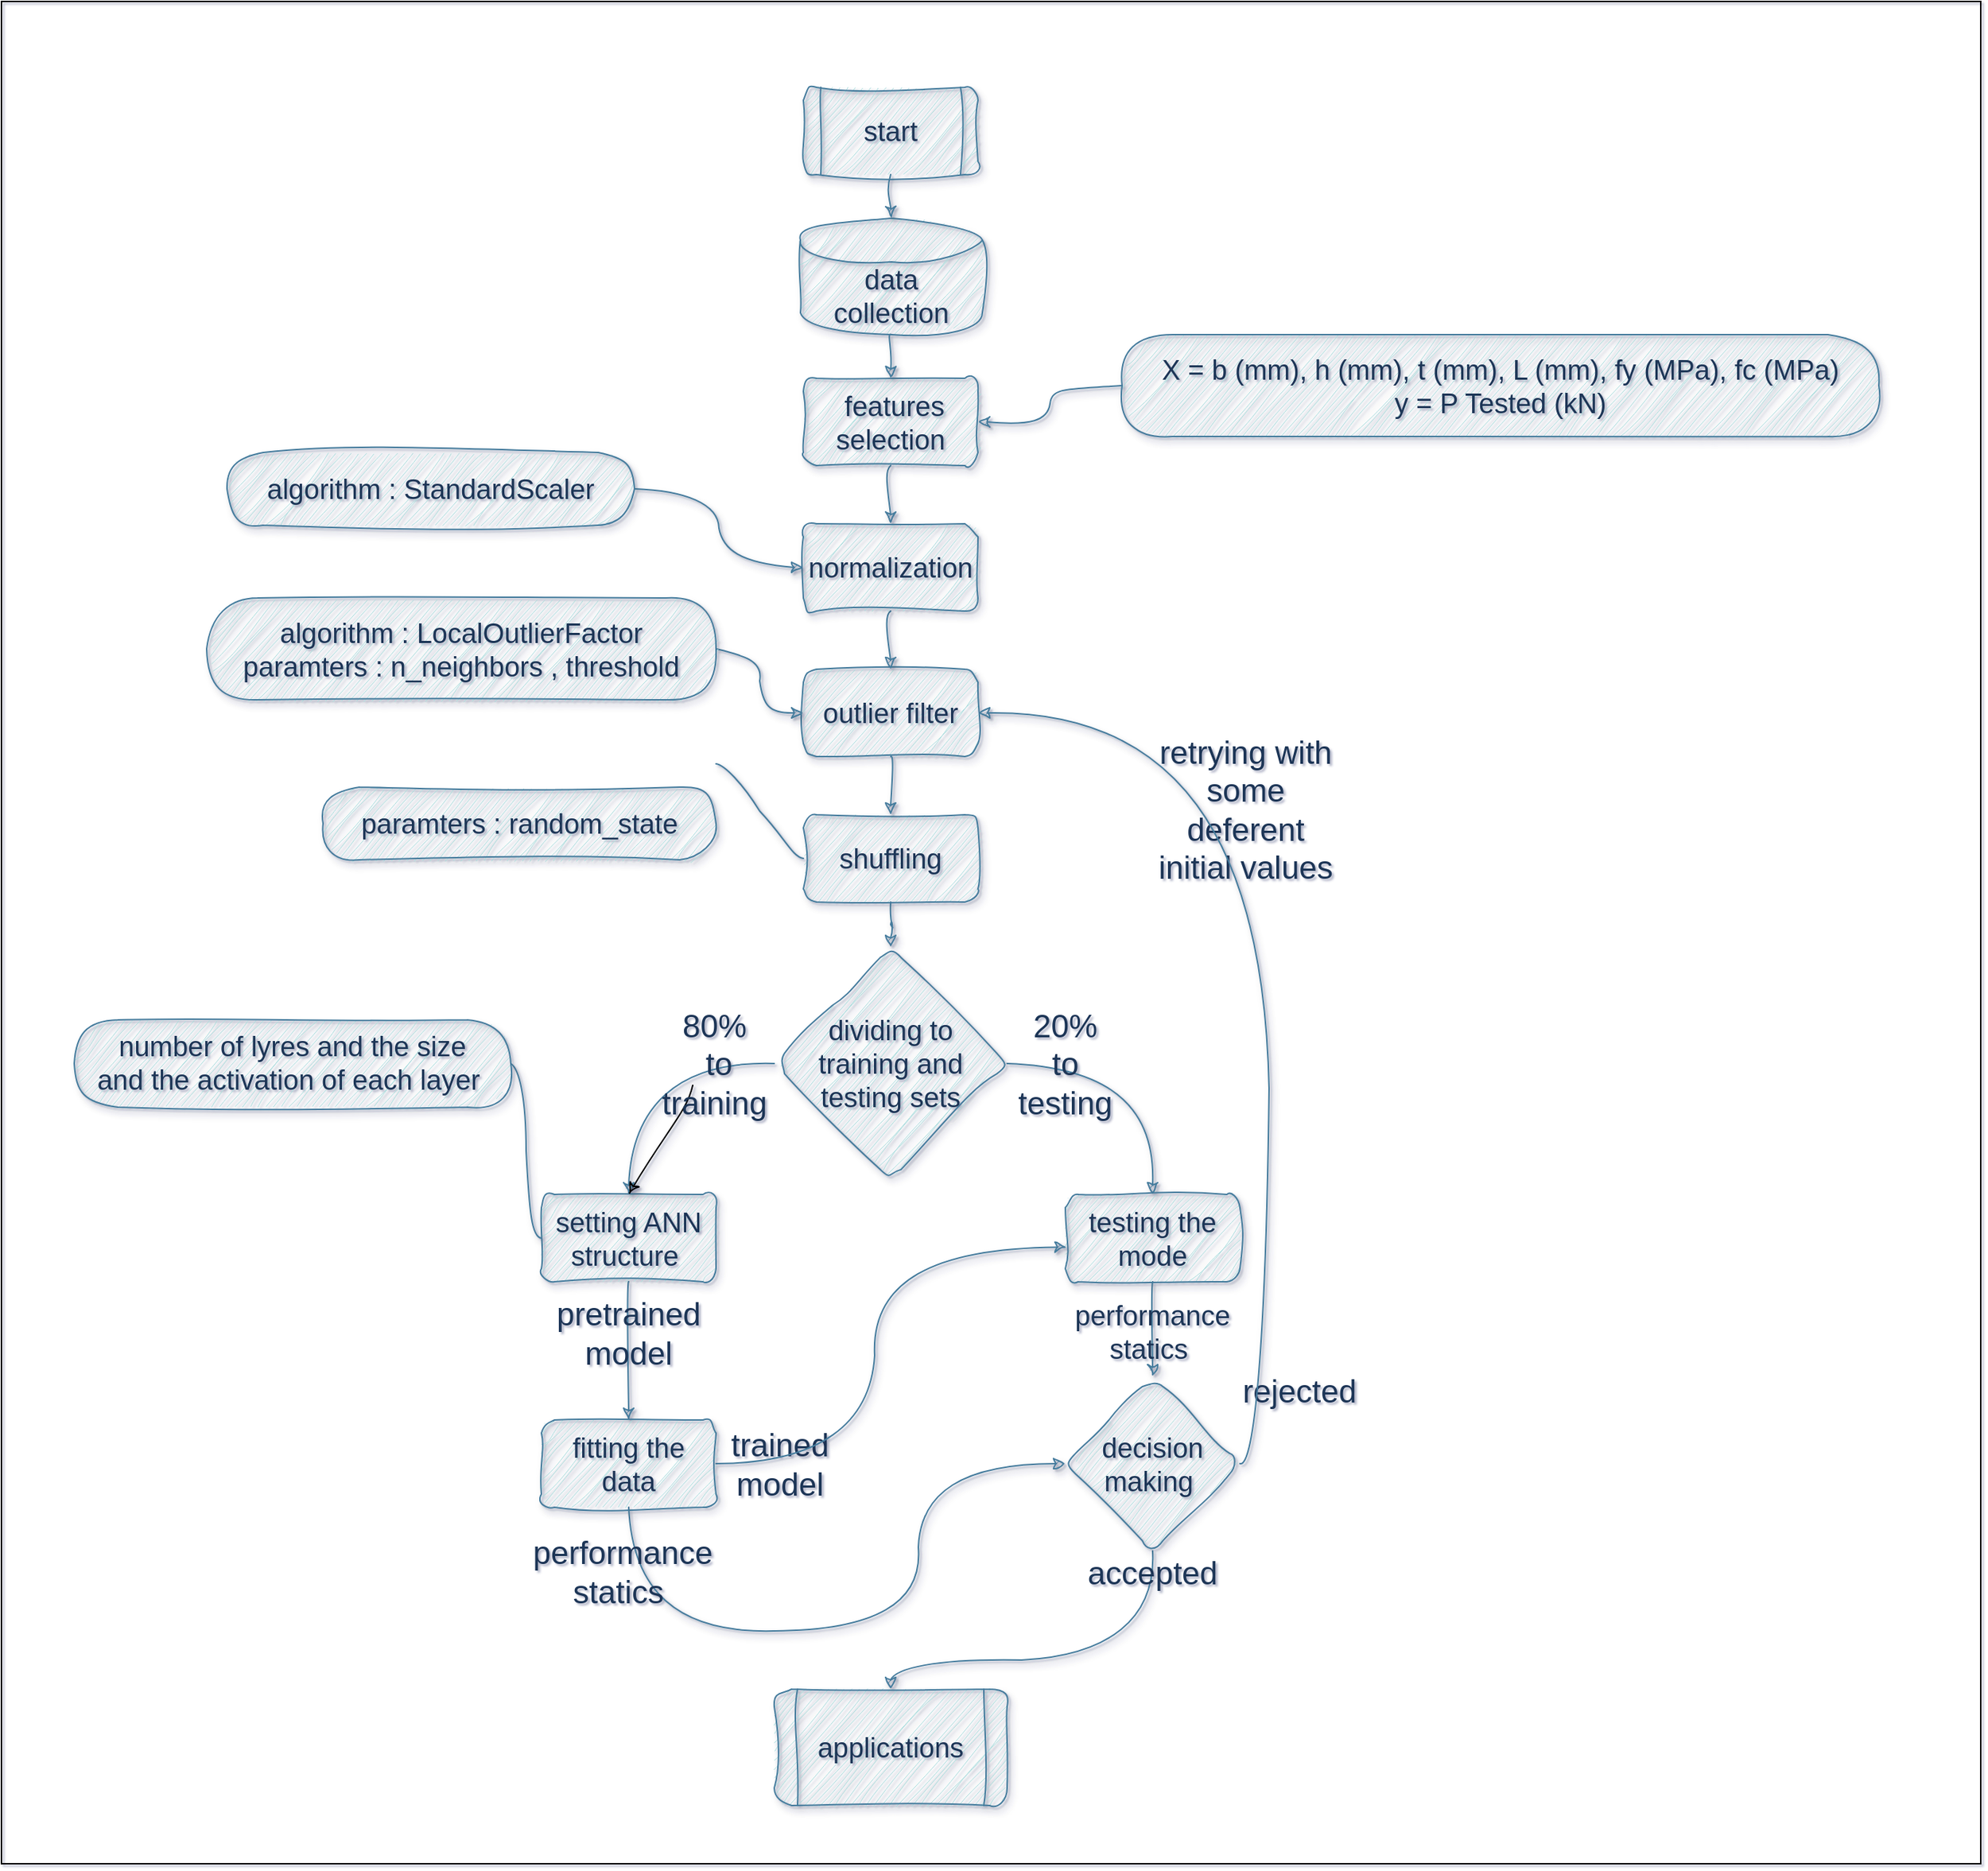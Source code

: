 <mxfile>
    <diagram id="C5RBs43oDa-KdzZeNtuy" name="Page-1">
        <mxGraphModel dx="2254" dy="1610" grid="1" gridSize="10" guides="1" tooltips="1" connect="1" arrows="1" fold="1" page="1" pageScale="1" pageWidth="827" pageHeight="1169" background="#FFFFFF" math="0" shadow="1">
            <root>
                <object label="" id="WIyWlLk6GJQsqaUBKTNV-0">
                    <mxCell/>
                </object>
                <mxCell id="WIyWlLk6GJQsqaUBKTNV-1" parent="WIyWlLk6GJQsqaUBKTNV-0"/>
                <mxCell id="43" value="" style="rounded=0;whiteSpace=wrap;html=1;fillColor=none;" vertex="1" parent="WIyWlLk6GJQsqaUBKTNV-1">
                    <mxGeometry y="40" width="1360" height="1280" as="geometry"/>
                </mxCell>
                <mxCell id="g3-n2oAxiO13UJBlfTeH-4" value="outlier filter" style="rounded=1;strokeWidth=1;fontFamily=Helvetica;spacing=8;spacingTop=2;snapToPoint=1;fixDash=0;editable=1;movable=1;resizable=1;rotatable=1;deletable=1;locked=0;connectable=1;backgroundOutline=0;comic=0;shadow=1;fontSize=19;fontColor=#1D3557;labelBackgroundColor=none;labelBorderColor=none;fillColor=#A8DADC;strokeColor=#457B9D;metaEdit=0;align=center;sketch=1;curveFitting=1;jiggle=2;disableMultiStroke=1;disableMultiStrokeFill=1;whiteSpace=wrap;html=1;sketchStyle=rough;enumerate=0;" parent="WIyWlLk6GJQsqaUBKTNV-1" vertex="1">
                    <mxGeometry x="551" y="499" width="120" height="60" as="geometry"/>
                </mxCell>
                <mxCell id="g3-n2oAxiO13UJBlfTeH-14" value="" style="edgeStyle=orthogonalEdgeStyle;rounded=1;orthogonalLoop=1;jettySize=auto;strokeWidth=1;fontFamily=Helvetica;spacing=8;spacingTop=2;snapToPoint=1;fixDash=0;editable=1;movable=1;resizable=1;rotatable=1;deletable=1;locked=0;connectable=1;backgroundOutline=0;comic=0;shadow=1;fontSize=19;fontColor=#1D3557;labelBackgroundColor=none;labelBorderColor=none;strokeColor=#457B9D;curved=1;metaEdit=0;align=center;sketch=1;curveFitting=1;jiggle=2;disableMultiStroke=1;disableMultiStrokeFill=1;html=1;sketchStyle=rough;enumerate=0;" parent="WIyWlLk6GJQsqaUBKTNV-1" source="g3-n2oAxiO13UJBlfTeH-5" target="g3-n2oAxiO13UJBlfTeH-10" edge="1">
                    <mxGeometry relative="1" as="geometry"/>
                </mxCell>
                <mxCell id="g3-n2oAxiO13UJBlfTeH-5" value="shuffling" style="rounded=1;strokeWidth=1;fontFamily=Helvetica;spacing=8;spacingTop=2;snapToPoint=1;fixDash=0;editable=1;movable=1;resizable=1;rotatable=1;deletable=1;locked=0;connectable=1;backgroundOutline=0;comic=0;shadow=1;fontSize=19;fontColor=#1D3557;labelBackgroundColor=none;labelBorderColor=none;fillColor=#A8DADC;strokeColor=#457B9D;metaEdit=0;align=center;sketch=1;curveFitting=1;jiggle=2;disableMultiStroke=1;disableMultiStrokeFill=1;whiteSpace=wrap;html=1;sketchStyle=rough;enumerate=0;" parent="WIyWlLk6GJQsqaUBKTNV-1" vertex="1">
                    <mxGeometry x="551" y="599" width="120" height="60" as="geometry"/>
                </mxCell>
                <mxCell id="g3-n2oAxiO13UJBlfTeH-8" value="" style="endArrow=classic;rounded=1;entryX=0.5;entryY=0;entryDx=0;entryDy=0;exitX=0.5;exitY=1;exitDx=0;exitDy=0;strokeWidth=1;fontFamily=Helvetica;spacing=8;spacingTop=2;snapToPoint=1;fixDash=0;editable=1;movable=1;resizable=1;rotatable=1;deletable=1;locked=0;connectable=1;backgroundOutline=0;comic=0;shadow=1;fontSize=19;fontColor=#1D3557;labelBackgroundColor=none;labelBorderColor=none;strokeColor=#457B9D;curved=1;metaEdit=0;align=center;sketch=1;curveFitting=1;jiggle=2;disableMultiStroke=1;disableMultiStrokeFill=1;html=1;sketchStyle=rough;enumerate=0;" parent="WIyWlLk6GJQsqaUBKTNV-1" source="g3-n2oAxiO13UJBlfTeH-4" target="g3-n2oAxiO13UJBlfTeH-5" edge="1">
                    <mxGeometry width="50" height="50" relative="1" as="geometry">
                        <mxPoint x="620" y="531" as="sourcePoint"/>
                        <mxPoint x="620" y="571" as="targetPoint"/>
                    </mxGeometry>
                </mxCell>
                <mxCell id="g3-n2oAxiO13UJBlfTeH-21" value="" style="edgeStyle=orthogonalEdgeStyle;rounded=1;orthogonalLoop=1;jettySize=auto;entryX=0.5;entryY=0;entryDx=0;entryDy=0;strokeWidth=1;fontFamily=Helvetica;spacing=8;spacingTop=2;snapToPoint=1;fixDash=0;editable=1;movable=1;resizable=1;rotatable=1;deletable=1;locked=0;connectable=1;backgroundOutline=0;comic=0;shadow=1;fontSize=19;fontColor=#1D3557;labelBackgroundColor=none;labelBorderColor=none;strokeColor=#457B9D;curved=1;metaEdit=0;align=center;sketch=1;curveFitting=1;jiggle=2;disableMultiStroke=1;disableMultiStrokeFill=1;html=1;sketchStyle=rough;enumerate=0;" parent="WIyWlLk6GJQsqaUBKTNV-1" source="g3-n2oAxiO13UJBlfTeH-10" target="g3-n2oAxiO13UJBlfTeH-15" edge="1">
                    <mxGeometry relative="1" as="geometry"/>
                </mxCell>
                <mxCell id="g3-n2oAxiO13UJBlfTeH-30" value="" style="edgeStyle=orthogonalEdgeStyle;rounded=1;orthogonalLoop=1;jettySize=auto;entryX=0.5;entryY=0;entryDx=0;entryDy=0;strokeWidth=1;fontFamily=Helvetica;spacing=8;spacingTop=2;snapToPoint=1;fixDash=0;editable=1;movable=1;resizable=1;rotatable=1;deletable=1;locked=0;connectable=1;backgroundOutline=0;comic=0;shadow=1;fontSize=19;fontColor=#1D3557;labelBackgroundColor=none;labelBorderColor=none;strokeColor=#457B9D;curved=1;metaEdit=0;align=center;sketch=1;curveFitting=1;jiggle=2;disableMultiStroke=1;disableMultiStrokeFill=1;html=1;sketchStyle=rough;enumerate=0;" parent="WIyWlLk6GJQsqaUBKTNV-1" source="g3-n2oAxiO13UJBlfTeH-10" target="g3-n2oAxiO13UJBlfTeH-17" edge="1">
                    <mxGeometry relative="1" as="geometry"/>
                </mxCell>
                <mxCell id="g3-n2oAxiO13UJBlfTeH-10" value="dividing to &lt;br&gt;training and testing sets" style="rhombus;strokeWidth=1;fontFamily=Helvetica;spacing=8;spacingTop=2;snapToPoint=1;fixDash=0;editable=1;movable=1;resizable=1;rotatable=1;deletable=1;locked=0;connectable=1;backgroundOutline=0;comic=0;shadow=1;fontSize=19;fontColor=#1D3557;labelBackgroundColor=none;labelBorderColor=none;fillColor=#A8DADC;strokeColor=#457B9D;rounded=1;metaEdit=0;align=center;sketch=1;curveFitting=1;jiggle=2;disableMultiStroke=1;disableMultiStrokeFill=1;whiteSpace=wrap;html=1;sketchStyle=rough;enumerate=0;" parent="WIyWlLk6GJQsqaUBKTNV-1" vertex="1">
                    <mxGeometry x="531" y="690" width="160" height="160" as="geometry"/>
                </mxCell>
                <mxCell id="g3-n2oAxiO13UJBlfTeH-11" value="20% to testing" style="text;align=center;verticalAlign=middle;rounded=1;strokeWidth=1;fontFamily=Helvetica;spacing=8;spacingTop=2;snapToPoint=1;fixDash=0;editable=1;movable=1;resizable=1;rotatable=1;deletable=1;locked=0;connectable=1;backgroundOutline=0;comic=0;shadow=1;fontSize=22;fontColor=#1D3557;labelBackgroundColor=none;labelBorderColor=none;metaEdit=0;sketch=1;curveFitting=1;jiggle=2;disableMultiStroke=1;disableMultiStrokeFill=1;whiteSpace=wrap;html=1;sketchStyle=rough;enumerate=0;" parent="WIyWlLk6GJQsqaUBKTNV-1" vertex="1">
                    <mxGeometry x="701" y="755" width="60" height="30" as="geometry"/>
                </mxCell>
                <mxCell id="g3-n2oAxiO13UJBlfTeH-22" value="" style="edgeStyle=orthogonalEdgeStyle;rounded=1;orthogonalLoop=1;jettySize=auto;entryX=0.5;entryY=0;entryDx=0;entryDy=0;strokeWidth=1;fontFamily=Helvetica;spacing=8;spacingTop=2;snapToPoint=1;fixDash=0;editable=1;movable=1;resizable=1;rotatable=1;deletable=1;locked=0;connectable=1;backgroundOutline=0;comic=0;shadow=1;fontSize=19;fontColor=#1D3557;labelBackgroundColor=none;labelBorderColor=none;strokeColor=#457B9D;curved=1;metaEdit=0;align=center;sketch=1;curveFitting=1;jiggle=2;disableMultiStroke=1;disableMultiStrokeFill=1;html=1;sketchStyle=rough;enumerate=0;" parent="WIyWlLk6GJQsqaUBKTNV-1" source="g3-n2oAxiO13UJBlfTeH-15" target="g3-n2oAxiO13UJBlfTeH-16" edge="1">
                    <mxGeometry relative="1" as="geometry"/>
                </mxCell>
                <mxCell id="g3-n2oAxiO13UJBlfTeH-15" value="setting ANN structure " style="rounded=1;strokeWidth=1;fontFamily=Helvetica;spacing=8;spacingTop=2;snapToPoint=1;fixDash=0;editable=1;movable=1;resizable=1;rotatable=1;deletable=1;locked=0;connectable=1;backgroundOutline=0;comic=0;shadow=1;fontSize=19;fontColor=#1D3557;labelBackgroundColor=none;labelBorderColor=none;fillColor=#A8DADC;strokeColor=#457B9D;metaEdit=0;align=center;sketch=1;curveFitting=1;jiggle=2;disableMultiStroke=1;disableMultiStrokeFill=1;whiteSpace=wrap;html=1;sketchStyle=rough;enumerate=0;" parent="WIyWlLk6GJQsqaUBKTNV-1" vertex="1">
                    <mxGeometry x="371" y="860" width="120" height="60" as="geometry"/>
                </mxCell>
                <mxCell id="K5SKpRPEYrI_HWHOqMPw-5" value="" style="edgeStyle=orthogonalEdgeStyle;rounded=1;orthogonalLoop=1;jettySize=auto;strokeWidth=1;fontSize=19;fontColor=#1D3557;labelBackgroundColor=none;labelBorderColor=none;strokeColor=#457B9D;curved=1;snapToPoint=1;metaEdit=0;align=center;fontFamily=Helvetica;fixDash=0;sketch=1;curveFitting=1;jiggle=2;shadow=1;disableMultiStroke=1;disableMultiStrokeFill=1;html=1;sketchStyle=rough;enumerate=0;" parent="WIyWlLk6GJQsqaUBKTNV-1" source="g3-n2oAxiO13UJBlfTeH-16" target="g3-n2oAxiO13UJBlfTeH-20" edge="1">
                    <mxGeometry relative="1" as="geometry">
                        <Array as="points">
                            <mxPoint x="431" y="1160"/>
                            <mxPoint x="630" y="1160"/>
                            <mxPoint x="630" y="1045"/>
                        </Array>
                    </mxGeometry>
                </mxCell>
                <mxCell id="g3-n2oAxiO13UJBlfTeH-16" value="fitting the data" style="rounded=1;strokeWidth=1;fontFamily=Helvetica;spacing=8;spacingTop=2;snapToPoint=1;fixDash=0;editable=1;movable=1;resizable=1;rotatable=1;deletable=1;locked=0;connectable=1;backgroundOutline=0;comic=0;shadow=1;fontSize=19;fontColor=#1D3557;labelBackgroundColor=none;labelBorderColor=none;fillColor=#A8DADC;strokeColor=#457B9D;metaEdit=0;align=center;sketch=1;curveFitting=1;jiggle=2;disableMultiStroke=1;disableMultiStrokeFill=1;whiteSpace=wrap;html=1;sketchStyle=rough;enumerate=0;" parent="WIyWlLk6GJQsqaUBKTNV-1" vertex="1">
                    <mxGeometry x="371" y="1015" width="120" height="60" as="geometry"/>
                </mxCell>
                <mxCell id="g3-n2oAxiO13UJBlfTeH-31" value="" style="edgeStyle=orthogonalEdgeStyle;rounded=1;orthogonalLoop=1;jettySize=auto;strokeWidth=1;fontFamily=Helvetica;spacing=8;spacingTop=2;snapToPoint=1;fixDash=0;editable=1;movable=1;resizable=1;rotatable=1;deletable=1;locked=0;connectable=1;backgroundOutline=0;comic=0;shadow=1;fontSize=19;fontColor=#1D3557;labelBackgroundColor=none;labelBorderColor=none;strokeColor=#457B9D;curved=1;metaEdit=0;align=center;sketch=1;curveFitting=1;jiggle=2;disableMultiStroke=1;disableMultiStrokeFill=1;html=1;sketchStyle=rough;enumerate=0;" parent="WIyWlLk6GJQsqaUBKTNV-1" source="g3-n2oAxiO13UJBlfTeH-17" target="g3-n2oAxiO13UJBlfTeH-20" edge="1">
                    <mxGeometry relative="1" as="geometry"/>
                </mxCell>
                <mxCell id="g3-n2oAxiO13UJBlfTeH-17" value="testing the mode" style="rounded=1;strokeWidth=1;fontFamily=Helvetica;spacing=8;spacingTop=2;snapToPoint=1;fixDash=0;editable=1;movable=1;resizable=1;rotatable=1;deletable=1;locked=0;connectable=1;backgroundOutline=0;comic=0;shadow=1;fontSize=19;fontColor=#1D3557;labelBackgroundColor=none;labelBorderColor=none;fillColor=#A8DADC;strokeColor=#457B9D;metaEdit=0;align=center;sketch=1;curveFitting=1;jiggle=2;disableMultiStroke=1;disableMultiStrokeFill=1;whiteSpace=wrap;html=1;sketchStyle=rough;enumerate=0;" parent="WIyWlLk6GJQsqaUBKTNV-1" vertex="1">
                    <mxGeometry x="731" y="860" width="120" height="60" as="geometry"/>
                </mxCell>
                <mxCell id="K5SKpRPEYrI_HWHOqMPw-0" value="" style="edgeStyle=orthogonalEdgeStyle;rounded=1;orthogonalLoop=1;jettySize=auto;strokeWidth=1;fontSize=19;fontColor=#1D3557;labelBackgroundColor=none;labelBorderColor=none;strokeColor=#457B9D;curved=1;snapToPoint=1;metaEdit=0;align=center;fontFamily=Helvetica;fixDash=0;sketch=1;curveFitting=1;jiggle=2;shadow=1;disableMultiStroke=1;disableMultiStrokeFill=1;html=1;sketchStyle=rough;enumerate=0;" parent="WIyWlLk6GJQsqaUBKTNV-1" source="g3-n2oAxiO13UJBlfTeH-20" target="g3-n2oAxiO13UJBlfTeH-48" edge="1">
                    <mxGeometry relative="1" as="geometry">
                        <Array as="points">
                            <mxPoint x="791" y="1180"/>
                            <mxPoint x="611" y="1180"/>
                        </Array>
                    </mxGeometry>
                </mxCell>
                <mxCell id="g3-n2oAxiO13UJBlfTeH-20" value="decision making " style="rhombus;strokeWidth=1;fontFamily=Helvetica;spacing=8;spacingTop=2;snapToPoint=1;fixDash=0;editable=1;movable=1;resizable=1;rotatable=1;deletable=1;locked=0;connectable=1;backgroundOutline=0;comic=0;shadow=1;fontSize=19;fontColor=#1D3557;labelBackgroundColor=none;labelBorderColor=none;fillColor=#A8DADC;strokeColor=#457B9D;rounded=1;metaEdit=0;align=center;sketch=1;curveFitting=1;jiggle=2;disableMultiStroke=1;disableMultiStrokeFill=1;whiteSpace=wrap;html=1;sketchStyle=rough;enumerate=0;" parent="WIyWlLk6GJQsqaUBKTNV-1" vertex="1">
                    <mxGeometry x="731" y="985" width="120" height="120" as="geometry"/>
                </mxCell>
                <mxCell id="g3-n2oAxiO13UJBlfTeH-25" value="trained&lt;br&gt;model" style="text;align=center;verticalAlign=middle;rounded=1;strokeWidth=1;fontFamily=Helvetica;spacing=8;spacingTop=2;snapToPoint=1;fixDash=0;editable=1;movable=1;resizable=1;rotatable=1;deletable=1;locked=0;connectable=1;backgroundOutline=0;comic=0;shadow=1;fontSize=22;fontColor=#1D3557;labelBackgroundColor=none;labelBorderColor=none;metaEdit=0;sketch=1;curveFitting=1;jiggle=2;disableMultiStroke=1;disableMultiStrokeFill=1;whiteSpace=wrap;html=1;sketchStyle=rough;enumerate=0;" parent="WIyWlLk6GJQsqaUBKTNV-1" vertex="1">
                    <mxGeometry x="500" y="1030" width="70" height="30" as="geometry"/>
                </mxCell>
                <mxCell id="g3-n2oAxiO13UJBlfTeH-34" value="pretrained model" style="text;align=center;verticalAlign=middle;rounded=1;strokeWidth=1;fontFamily=Helvetica;spacing=8;spacingTop=2;snapToPoint=1;fixDash=0;editable=1;movable=1;resizable=1;rotatable=1;deletable=1;locked=0;connectable=1;backgroundOutline=0;comic=0;shadow=1;fontSize=22;fontColor=#1D3557;labelBackgroundColor=none;labelBorderColor=none;metaEdit=0;sketch=1;curveFitting=1;jiggle=2;disableMultiStroke=1;disableMultiStrokeFill=1;whiteSpace=wrap;html=1;sketchStyle=rough;enumerate=0;" parent="WIyWlLk6GJQsqaUBKTNV-1" vertex="1">
                    <mxGeometry x="381" y="940" width="100" height="30" as="geometry"/>
                </mxCell>
                <mxCell id="g3-n2oAxiO13UJBlfTeH-38" value="rejected" style="text;align=center;verticalAlign=middle;rounded=1;strokeWidth=1;fontFamily=Helvetica;spacing=8;spacingTop=2;snapToPoint=1;fixDash=0;editable=1;movable=1;resizable=1;rotatable=1;deletable=1;locked=0;connectable=1;backgroundOutline=0;comic=0;shadow=1;fontSize=22;fontColor=#1D3557;labelBackgroundColor=none;labelBorderColor=none;metaEdit=0;sketch=1;curveFitting=1;jiggle=2;disableMultiStroke=1;disableMultiStrokeFill=1;whiteSpace=wrap;html=1;sketchStyle=rough;enumerate=0;" parent="WIyWlLk6GJQsqaUBKTNV-1" vertex="1">
                    <mxGeometry x="862" y="980" width="60" height="30" as="geometry"/>
                </mxCell>
                <mxCell id="g3-n2oAxiO13UJBlfTeH-43" value="retrying with some deferent initial values" style="text;align=center;verticalAlign=middle;rounded=1;strokeWidth=1;fontFamily=Helvetica;spacing=8;spacingTop=2;snapToPoint=1;fixDash=0;editable=1;movable=1;resizable=1;rotatable=1;deletable=1;locked=0;connectable=1;backgroundOutline=0;comic=0;shadow=1;fontSize=22;fontColor=#1D3557;labelBackgroundColor=none;labelBorderColor=none;metaEdit=0;sketch=1;curveFitting=1;jiggle=2;disableMultiStroke=1;disableMultiStrokeFill=1;whiteSpace=wrap;html=1;sketchStyle=rough;enumerate=0;" parent="WIyWlLk6GJQsqaUBKTNV-1" vertex="1">
                    <mxGeometry x="780" y="580" width="150" height="30" as="geometry"/>
                </mxCell>
                <mxCell id="g3-n2oAxiO13UJBlfTeH-48" value="applications" style="shape=process;backgroundOutline=0;strokeWidth=1;fontFamily=Helvetica;spacing=8;spacingTop=2;snapToPoint=1;fixDash=0;editable=1;movable=1;resizable=1;rotatable=1;deletable=1;locked=0;connectable=1;comic=0;shadow=1;fontSize=19;fontColor=#1D3557;labelBackgroundColor=none;labelBorderColor=none;fillColor=#A8DADC;strokeColor=#457B9D;rounded=1;metaEdit=0;align=center;sketch=1;curveFitting=1;jiggle=2;disableMultiStroke=1;disableMultiStrokeFill=1;whiteSpace=wrap;html=1;sketchStyle=rough;enumerate=0;" parent="WIyWlLk6GJQsqaUBKTNV-1" vertex="1">
                    <mxGeometry x="531" y="1200" width="160" height="80" as="geometry"/>
                </mxCell>
                <mxCell id="g3-n2oAxiO13UJBlfTeH-50" value="accepted" style="text;align=center;verticalAlign=middle;rounded=1;strokeWidth=1;fontFamily=Helvetica;spacing=8;spacingTop=2;snapToPoint=1;fixDash=0;editable=1;movable=1;resizable=1;rotatable=1;deletable=1;locked=0;connectable=1;backgroundOutline=0;comic=0;shadow=1;fontSize=22;fontColor=#1D3557;labelBackgroundColor=none;labelBorderColor=none;metaEdit=0;sketch=1;curveFitting=1;jiggle=2;disableMultiStroke=1;disableMultiStrokeFill=1;whiteSpace=wrap;html=1;sketchStyle=rough;enumerate=0;" parent="WIyWlLk6GJQsqaUBKTNV-1" vertex="1">
                    <mxGeometry x="761" y="1105" width="60" height="30" as="geometry"/>
                </mxCell>
                <mxCell id="39" value="" style="edgeStyle=orthogonalEdgeStyle;rounded=1;orthogonalLoop=1;jettySize=auto;entryX=0;entryY=0.5;entryDx=0;entryDy=0;strokeWidth=1;fontFamily=Helvetica;spacing=8;spacingTop=2;snapToPoint=1;fixDash=0;editable=1;movable=1;resizable=1;rotatable=1;deletable=1;locked=0;connectable=1;backgroundOutline=0;comic=0;shadow=1;fontSize=19;fontColor=#1D3557;labelBackgroundColor=none;labelBorderColor=none;strokeColor=#457B9D;curved=1;metaEdit=0;align=center;sketch=1;curveFitting=1;jiggle=2;disableMultiStroke=1;disableMultiStrokeFill=1;html=1;sketchStyle=rough;enumerate=0;" edge="1" parent="WIyWlLk6GJQsqaUBKTNV-1" source="g3-n2oAxiO13UJBlfTeH-53" target="g3-n2oAxiO13UJBlfTeH-4">
                    <mxGeometry relative="1" as="geometry"/>
                </mxCell>
                <mxCell id="g3-n2oAxiO13UJBlfTeH-53" value="&#9;algorithm :&amp;nbsp;LocalOutlierFactor&lt;br&gt;&#9;paramters :&amp;nbsp;n_neighbors ,&amp;nbsp;threshold" style="whiteSpace=wrap;rounded=1;arcSize=50;align=center;verticalAlign=middle;strokeWidth=1;autosize=1;spacing=8;treeFolding=1;treeMoving=1;newEdgeStyle={&quot;edgeStyle&quot;:&quot;entityRelationEdgeStyle&quot;,&quot;startArrow&quot;:&quot;none&quot;,&quot;endArrow&quot;:&quot;none&quot;,&quot;segment&quot;:10,&quot;curved&quot;:1,&quot;sourcePerimeterSpacing&quot;:0,&quot;targetPerimeterSpacing&quot;:0};fontFamily=Helvetica;spacingTop=2;snapToPoint=1;fixDash=0;editable=1;movable=1;resizable=1;rotatable=1;deletable=1;locked=0;connectable=1;backgroundOutline=0;comic=0;shadow=1;fontSize=19;fontColor=#1D3557;labelBackgroundColor=none;labelBorderColor=none;fillColor=#A8DADC;strokeColor=#457B9D;metaEdit=0;sketch=1;curveFitting=1;jiggle=2;disableMultiStroke=1;disableMultiStrokeFill=1;html=1;sketchStyle=rough;enumerate=0;" parent="WIyWlLk6GJQsqaUBKTNV-1" vertex="1">
                    <mxGeometry x="141" y="450" width="350" height="70" as="geometry"/>
                </mxCell>
                <mxCell id="g3-n2oAxiO13UJBlfTeH-56" value="" style="edgeStyle=entityRelationEdgeStyle;rounded=1;orthogonalLoop=1;jettySize=auto;startArrow=none;endArrow=none;segment=10;curved=1;sourcePerimeterSpacing=0;targetPerimeterSpacing=0;entryX=0;entryY=0.5;entryDx=0;entryDy=0;strokeWidth=1;fontFamily=Helvetica;spacing=8;spacingTop=2;snapToPoint=1;fixDash=0;editable=1;movable=1;resizable=1;rotatable=1;deletable=1;locked=0;connectable=1;backgroundOutline=0;comic=0;shadow=1;fontSize=19;fontColor=#1D3557;labelBackgroundColor=none;labelBorderColor=none;strokeColor=#457B9D;metaEdit=0;align=center;sketch=1;curveFitting=1;jiggle=2;disableMultiStroke=1;disableMultiStrokeFill=1;html=1;sketchStyle=rough;enumerate=0;" parent="WIyWlLk6GJQsqaUBKTNV-1" target="g3-n2oAxiO13UJBlfTeH-5" edge="1">
                    <mxGeometry relative="1" as="geometry">
                        <mxPoint x="491" y="564" as="sourcePoint"/>
                    </mxGeometry>
                </mxCell>
                <mxCell id="g3-n2oAxiO13UJBlfTeH-55" value="paramters : random_state" style="whiteSpace=wrap;rounded=1;arcSize=50;align=center;verticalAlign=middle;strokeWidth=1;autosize=1;spacing=8;treeFolding=1;treeMoving=1;newEdgeStyle={&quot;edgeStyle&quot;:&quot;entityRelationEdgeStyle&quot;,&quot;startArrow&quot;:&quot;none&quot;,&quot;endArrow&quot;:&quot;none&quot;,&quot;segment&quot;:10,&quot;curved&quot;:1,&quot;sourcePerimeterSpacing&quot;:0,&quot;targetPerimeterSpacing&quot;:0};fontFamily=Helvetica;spacingTop=2;snapToPoint=1;fixDash=0;editable=1;movable=1;resizable=1;rotatable=1;deletable=1;locked=0;connectable=1;backgroundOutline=0;comic=0;shadow=1;fontSize=19;fontColor=#1D3557;labelBackgroundColor=none;labelBorderColor=none;fillColor=#A8DADC;strokeColor=#457B9D;metaEdit=0;sketch=1;curveFitting=1;jiggle=2;disableMultiStroke=1;disableMultiStrokeFill=1;html=1;sketchStyle=rough;enumerate=0;" parent="WIyWlLk6GJQsqaUBKTNV-1" vertex="1">
                    <mxGeometry x="221" y="580" width="270" height="50" as="geometry"/>
                </mxCell>
                <mxCell id="g3-n2oAxiO13UJBlfTeH-63" value="" style="edgeStyle=entityRelationEdgeStyle;rounded=1;orthogonalLoop=1;jettySize=auto;startArrow=none;endArrow=none;segment=10;curved=1;sourcePerimeterSpacing=0;targetPerimeterSpacing=0;entryX=0;entryY=0.5;entryDx=0;entryDy=0;strokeWidth=1;snapToPoint=1;fixDash=0;editable=1;movable=1;resizable=1;rotatable=1;deletable=1;locked=0;connectable=1;backgroundOutline=0;comic=0;shadow=1;fontSize=19;fontColor=#1D3557;labelBackgroundColor=none;labelBorderColor=none;strokeColor=#457B9D;metaEdit=0;align=center;fontFamily=Helvetica;sketch=1;curveFitting=1;jiggle=2;disableMultiStroke=1;disableMultiStrokeFill=1;html=1;sketchStyle=rough;enumerate=0;" parent="WIyWlLk6GJQsqaUBKTNV-1" source="g3-n2oAxiO13UJBlfTeH-59" target="g3-n2oAxiO13UJBlfTeH-15" edge="1">
                    <mxGeometry relative="1" as="geometry"/>
                </mxCell>
                <mxCell id="g3-n2oAxiO13UJBlfTeH-59" value="number of lyres and the size &lt;br&gt;and the activation of each layer&amp;nbsp;" style="whiteSpace=wrap;rounded=1;arcSize=50;align=center;verticalAlign=middle;strokeWidth=1;autosize=1;spacing=4;treeFolding=1;treeMoving=1;newEdgeStyle={&quot;edgeStyle&quot;:&quot;entityRelationEdgeStyle&quot;,&quot;startArrow&quot;:&quot;none&quot;,&quot;endArrow&quot;:&quot;none&quot;,&quot;segment&quot;:10,&quot;curved&quot;:1,&quot;sourcePerimeterSpacing&quot;:0,&quot;targetPerimeterSpacing&quot;:0};snapToPoint=1;fixDash=0;editable=1;movable=1;resizable=1;rotatable=1;deletable=1;locked=0;connectable=1;backgroundOutline=0;comic=0;shadow=1;fontSize=19;fontColor=#1D3557;labelBackgroundColor=none;labelBorderColor=none;fillColor=#A8DADC;strokeColor=#457B9D;metaEdit=0;fontFamily=Helvetica;sketch=1;curveFitting=1;jiggle=2;disableMultiStroke=1;disableMultiStrokeFill=1;html=1;sketchStyle=rough;enumerate=0;" parent="WIyWlLk6GJQsqaUBKTNV-1" vertex="1">
                    <mxGeometry x="50" y="740" width="300" height="60" as="geometry"/>
                </mxCell>
                <mxCell id="g3-n2oAxiO13UJBlfTeH-69" value="" style="edgeStyle=orthogonalEdgeStyle;rounded=1;orthogonalLoop=1;jettySize=auto;entryX=0.008;entryY=0.604;entryDx=0;entryDy=0;entryPerimeter=0;strokeWidth=1;fontSize=19;fontColor=#1D3557;labelBackgroundColor=none;labelBorderColor=none;strokeColor=#457B9D;curved=1;snapToPoint=1;metaEdit=0;align=center;fontFamily=Helvetica;fixDash=0;sketch=1;curveFitting=1;jiggle=2;shadow=1;disableMultiStroke=1;disableMultiStrokeFill=1;html=1;sketchStyle=rough;enumerate=0;" parent="WIyWlLk6GJQsqaUBKTNV-1" source="g3-n2oAxiO13UJBlfTeH-16" target="g3-n2oAxiO13UJBlfTeH-17" edge="1">
                    <mxGeometry relative="1" as="geometry">
                        <Array as="points">
                            <mxPoint x="600" y="1045"/>
                            <mxPoint x="600" y="896"/>
                        </Array>
                    </mxGeometry>
                </mxCell>
                <mxCell id="2" value="performance statics " style="text;strokeColor=none;fillColor=none;align=center;verticalAlign=middle;rounded=1;fontSize=19;fontColor=#1D3557;labelBackgroundColor=none;labelBorderColor=none;snapToPoint=1;metaEdit=0;fontFamily=Helvetica;fixDash=0;strokeWidth=1;sketch=1;curveFitting=1;jiggle=2;shadow=1;disableMultiStroke=1;disableMultiStrokeFill=1;whiteSpace=wrap;html=1;sketchStyle=rough;enumerate=0;" parent="WIyWlLk6GJQsqaUBKTNV-1" vertex="1">
                    <mxGeometry x="711" y="940" width="160" height="30" as="geometry"/>
                </mxCell>
                <mxCell id="3" value="performance statics " style="text;strokeColor=none;fillColor=none;align=center;verticalAlign=middle;rounded=1;fontSize=22;fontColor=#1D3557;labelBackgroundColor=none;labelBorderColor=none;snapToPoint=1;metaEdit=0;fontFamily=Helvetica;fixDash=0;strokeWidth=1;sketch=1;curveFitting=1;jiggle=2;shadow=1;disableMultiStroke=1;disableMultiStrokeFill=1;whiteSpace=wrap;html=1;sketchStyle=rough;enumerate=0;" parent="WIyWlLk6GJQsqaUBKTNV-1" vertex="1">
                    <mxGeometry x="347" y="1105" width="160" height="30" as="geometry"/>
                </mxCell>
                <mxCell id="41" value="" style="edgeStyle=none;rounded=1;metaEdit=0;fixDash=0;snapToPoint=1;strokeWidth=1;sketch=1;curveFitting=1;jiggle=2;shadow=1;disableMultiStroke=1;disableMultiStrokeFill=1;labelBorderColor=none;html=1;sketchStyle=rough;enumerate=0;" edge="1" parent="WIyWlLk6GJQsqaUBKTNV-1" source="12" target="g3-n2oAxiO13UJBlfTeH-15">
                    <mxGeometry relative="1" as="geometry"/>
                </mxCell>
                <mxCell id="12" value="80%&lt;br&gt;&amp;nbsp;to training" style="text;align=center;verticalAlign=middle;rounded=1;strokeWidth=1;fontFamily=Helvetica;spacing=8;spacingTop=2;snapToPoint=1;fixDash=0;editable=1;movable=1;resizable=1;rotatable=1;deletable=1;locked=0;connectable=1;backgroundOutline=0;comic=0;shadow=1;fontSize=22;fontColor=#1D3557;labelBackgroundColor=none;labelBorderColor=none;metaEdit=0;sketch=1;curveFitting=1;jiggle=2;disableMultiStroke=1;disableMultiStrokeFill=1;whiteSpace=wrap;html=1;sketchStyle=rough;enumerate=0;" parent="WIyWlLk6GJQsqaUBKTNV-1" vertex="1">
                    <mxGeometry x="460" y="755" width="60" height="30" as="geometry"/>
                </mxCell>
                <mxCell id="40" value="" style="edgeStyle=orthogonalEdgeStyle;rounded=1;orthogonalLoop=1;jettySize=auto;entryX=0.5;entryY=0;entryDx=0;entryDy=0;strokeWidth=1;fontFamily=Helvetica;spacing=8;spacingTop=2;snapToPoint=1;fixDash=0;editable=1;movable=1;resizable=1;rotatable=1;deletable=1;locked=0;connectable=1;backgroundOutline=0;comic=0;shadow=1;fontSize=19;fontColor=#1D3557;labelBackgroundColor=none;labelBorderColor=none;strokeColor=#457B9D;curved=1;metaEdit=0;align=center;sketch=1;curveFitting=1;jiggle=2;disableMultiStroke=1;disableMultiStrokeFill=1;html=1;sketchStyle=rough;enumerate=0;" edge="1" parent="WIyWlLk6GJQsqaUBKTNV-1" source="26" target="33">
                    <mxGeometry relative="1" as="geometry"/>
                </mxCell>
                <mxCell id="26" value=" features selection" style="rounded=1;strokeWidth=1;fontFamily=Helvetica;spacing=8;spacingTop=2;snapToPoint=1;fixDash=0;editable=1;movable=1;resizable=1;rotatable=1;deletable=1;locked=0;connectable=1;backgroundOutline=0;comic=0;shadow=1;fontSize=19;fontColor=#1D3557;labelBackgroundColor=none;labelBorderColor=none;fillColor=#A8DADC;strokeColor=#457B9D;metaEdit=0;align=center;sketch=1;curveFitting=1;jiggle=2;disableMultiStroke=1;disableMultiStrokeFill=1;whiteSpace=wrap;html=1;sketchStyle=rough;enumerate=0;" vertex="1" parent="WIyWlLk6GJQsqaUBKTNV-1">
                    <mxGeometry x="551" y="299" width="120" height="60" as="geometry"/>
                </mxCell>
                <mxCell id="27" value="data collection" style="shape=cylinder3;boundedLbl=1;backgroundOutline=0;size=15;strokeWidth=1;fontFamily=Helvetica;spacing=8;spacingTop=2;snapToPoint=1;fixDash=0;editable=1;movable=1;resizable=1;rotatable=1;deletable=1;locked=0;connectable=1;comic=0;shadow=1;fontSize=19;fontColor=#1D3557;labelBackgroundColor=none;labelBorderColor=none;fillColor=#A8DADC;strokeColor=#457B9D;rounded=1;metaEdit=0;align=center;sketch=1;curveFitting=1;jiggle=2;disableMultiStroke=1;disableMultiStrokeFill=1;whiteSpace=wrap;html=1;sketchStyle=rough;enumerate=0;" vertex="1" parent="WIyWlLk6GJQsqaUBKTNV-1">
                    <mxGeometry x="549" y="189" width="125" height="80" as="geometry"/>
                </mxCell>
                <mxCell id="28" value="" style="endArrow=classic;rounded=1;entryX=0.5;entryY=0;entryDx=0;entryDy=0;strokeWidth=1;fontFamily=Helvetica;spacing=8;spacingTop=2;snapToPoint=1;fixDash=0;editable=1;movable=1;resizable=1;rotatable=1;deletable=1;locked=0;connectable=1;backgroundOutline=0;comic=0;shadow=1;fontSize=19;fontColor=#1D3557;labelBackgroundColor=none;labelBorderColor=none;strokeColor=#457B9D;curved=1;metaEdit=0;align=center;sketch=1;curveFitting=1;jiggle=2;disableMultiStroke=1;disableMultiStrokeFill=1;html=1;sketchStyle=rough;enumerate=0;" edge="1" source="27" target="26" parent="WIyWlLk6GJQsqaUBKTNV-1">
                    <mxGeometry width="50" height="50" relative="1" as="geometry">
                        <mxPoint x="424" y="399" as="sourcePoint"/>
                        <mxPoint x="474" y="349" as="targetPoint"/>
                    </mxGeometry>
                </mxCell>
                <mxCell id="29" value="start" style="shape=process;backgroundOutline=0;strokeWidth=1;fontFamily=Helvetica;spacing=8;spacingTop=2;snapToPoint=1;fixDash=0;editable=1;movable=1;resizable=1;rotatable=1;deletable=1;locked=0;connectable=1;comic=0;shadow=1;fontSize=19;fontColor=#1D3557;labelBackgroundColor=none;labelBorderColor=none;fillColor=#A8DADC;strokeColor=#457B9D;rounded=1;metaEdit=0;align=center;sketch=1;curveFitting=1;jiggle=2;disableMultiStroke=1;disableMultiStrokeFill=1;whiteSpace=wrap;html=1;sketchStyle=rough;enumerate=0;" vertex="1" parent="WIyWlLk6GJQsqaUBKTNV-1">
                    <mxGeometry x="551" y="99" width="120" height="60" as="geometry"/>
                </mxCell>
                <mxCell id="30" value="" style="edgeStyle=orthogonalEdgeStyle;rounded=1;orthogonalLoop=1;jettySize=auto;entryX=0.5;entryY=0;entryDx=0;entryDy=0;entryPerimeter=0;strokeWidth=1;fontFamily=Helvetica;spacing=8;spacingTop=2;snapToPoint=1;fixDash=0;editable=1;movable=1;resizable=1;rotatable=1;deletable=1;locked=0;connectable=1;backgroundOutline=0;comic=0;shadow=1;fontSize=19;fontColor=#1D3557;labelBackgroundColor=none;labelBorderColor=none;strokeColor=#457B9D;curved=1;metaEdit=0;align=center;sketch=1;curveFitting=1;jiggle=2;disableMultiStroke=1;disableMultiStrokeFill=1;html=1;sketchStyle=rough;enumerate=0;" edge="1" source="29" target="27" parent="WIyWlLk6GJQsqaUBKTNV-1">
                    <mxGeometry relative="1" as="geometry"/>
                </mxCell>
                <mxCell id="37" value="" style="edgeStyle=orthogonalEdgeStyle;rounded=1;orthogonalLoop=1;jettySize=auto;entryX=1;entryY=0.5;entryDx=0;entryDy=0;strokeWidth=1;fontFamily=Helvetica;spacing=8;spacingTop=2;snapToPoint=1;fixDash=0;editable=1;movable=1;resizable=1;rotatable=1;deletable=1;locked=0;connectable=1;backgroundOutline=0;comic=0;shadow=1;fontSize=19;fontColor=#1D3557;labelBackgroundColor=none;labelBorderColor=none;strokeColor=#457B9D;curved=1;metaEdit=0;align=center;sketch=1;curveFitting=1;jiggle=2;disableMultiStroke=1;disableMultiStrokeFill=1;html=1;sketchStyle=rough;enumerate=0;" edge="1" parent="WIyWlLk6GJQsqaUBKTNV-1" source="32" target="26">
                    <mxGeometry relative="1" as="geometry"/>
                </mxCell>
                <mxCell id="32" value="X = b (mm), h (mm), t (mm), L (mm), fy (MPa), fc (MPa)&lt;br&gt;y = P Tested (kN)" style="whiteSpace=wrap;rounded=1;arcSize=50;align=center;verticalAlign=middle;strokeWidth=1;autosize=1;spacing=8;treeFolding=1;treeMoving=1;newEdgeStyle={&quot;edgeStyle&quot;:&quot;entityRelationEdgeStyle&quot;,&quot;startArrow&quot;:&quot;none&quot;,&quot;endArrow&quot;:&quot;none&quot;,&quot;segment&quot;:10,&quot;curved&quot;:1,&quot;sourcePerimeterSpacing&quot;:0,&quot;targetPerimeterSpacing&quot;:0};fontFamily=Helvetica;spacingTop=2;snapToPoint=1;fixDash=0;editable=1;movable=1;resizable=1;rotatable=1;deletable=1;locked=0;connectable=1;backgroundOutline=0;comic=0;shadow=1;fontSize=19;fontColor=#1D3557;labelBackgroundColor=none;labelBorderColor=none;fillColor=#A8DADC;strokeColor=#457B9D;metaEdit=0;sketch=1;curveFitting=1;jiggle=2;disableMultiStroke=1;disableMultiStrokeFill=1;html=1;sketchStyle=rough;enumerate=0;" vertex="1" parent="WIyWlLk6GJQsqaUBKTNV-1">
                    <mxGeometry x="770" y="269" width="520" height="70" as="geometry"/>
                </mxCell>
                <mxCell id="36" value="" style="edgeStyle=orthogonalEdgeStyle;rounded=1;orthogonalLoop=1;jettySize=auto;entryX=0.5;entryY=0;entryDx=0;entryDy=0;strokeWidth=1;fontFamily=Helvetica;spacing=8;spacingTop=2;snapToPoint=1;fixDash=0;editable=1;movable=1;resizable=1;rotatable=1;deletable=1;locked=0;connectable=1;backgroundOutline=0;comic=0;shadow=1;fontSize=19;fontColor=#1D3557;labelBackgroundColor=none;labelBorderColor=none;strokeColor=#457B9D;curved=1;metaEdit=0;align=center;sketch=1;curveFitting=1;jiggle=2;disableMultiStroke=1;disableMultiStrokeFill=1;html=1;sketchStyle=rough;enumerate=0;" edge="1" parent="WIyWlLk6GJQsqaUBKTNV-1" source="33" target="g3-n2oAxiO13UJBlfTeH-4">
                    <mxGeometry relative="1" as="geometry"/>
                </mxCell>
                <mxCell id="33" value="normalization" style="rounded=1;strokeWidth=1;fontFamily=Helvetica;spacing=8;spacingTop=2;snapToPoint=1;fixDash=0;editable=1;movable=1;resizable=1;rotatable=1;deletable=1;locked=0;connectable=1;backgroundOutline=0;comic=0;shadow=1;fontSize=19;fontColor=#1D3557;labelBackgroundColor=none;labelBorderColor=none;fillColor=#A8DADC;strokeColor=#457B9D;metaEdit=0;align=center;sketch=1;curveFitting=1;jiggle=2;disableMultiStroke=1;disableMultiStrokeFill=1;whiteSpace=wrap;html=1;sketchStyle=rough;enumerate=0;" vertex="1" parent="WIyWlLk6GJQsqaUBKTNV-1">
                    <mxGeometry x="551" y="399" width="120" height="60" as="geometry"/>
                </mxCell>
                <mxCell id="35" value="" style="edgeStyle=orthogonalEdgeStyle;rounded=1;orthogonalLoop=1;jettySize=auto;entryX=0;entryY=0.5;entryDx=0;entryDy=0;strokeWidth=1;fontFamily=Helvetica;spacing=8;spacingTop=2;snapToPoint=1;fixDash=0;editable=1;movable=1;resizable=1;rotatable=1;deletable=1;locked=0;connectable=1;backgroundOutline=0;comic=0;shadow=1;fontSize=19;fontColor=#1D3557;labelBackgroundColor=none;labelBorderColor=none;strokeColor=#457B9D;curved=1;metaEdit=0;align=center;sketch=1;curveFitting=1;jiggle=2;disableMultiStroke=1;disableMultiStrokeFill=1;html=1;sketchStyle=rough;enumerate=0;" edge="1" parent="WIyWlLk6GJQsqaUBKTNV-1" source="34" target="33">
                    <mxGeometry relative="1" as="geometry"/>
                </mxCell>
                <mxCell id="34" value="&#9;algorithm : StandardScaler" style="whiteSpace=wrap;rounded=1;arcSize=50;align=center;verticalAlign=middle;strokeWidth=1;autosize=1;spacing=8;treeFolding=1;treeMoving=1;newEdgeStyle={&quot;edgeStyle&quot;:&quot;entityRelationEdgeStyle&quot;,&quot;startArrow&quot;:&quot;none&quot;,&quot;endArrow&quot;:&quot;none&quot;,&quot;segment&quot;:10,&quot;curved&quot;:1,&quot;sourcePerimeterSpacing&quot;:0,&quot;targetPerimeterSpacing&quot;:0};fontFamily=Helvetica;spacingTop=2;snapToPoint=1;fixDash=0;editable=1;movable=1;resizable=1;rotatable=1;deletable=1;locked=0;connectable=1;backgroundOutline=0;comic=0;shadow=1;fontSize=19;fontColor=#1D3557;labelBackgroundColor=none;labelBorderColor=none;fillColor=#A8DADC;strokeColor=#457B9D;metaEdit=0;sketch=1;curveFitting=1;jiggle=2;disableMultiStroke=1;disableMultiStrokeFill=1;html=1;sketchStyle=rough;enumerate=0;" vertex="1" parent="WIyWlLk6GJQsqaUBKTNV-1">
                    <mxGeometry x="155" y="350" width="280" height="50" as="geometry"/>
                </mxCell>
                <mxCell id="38" value="" style="edgeStyle=orthogonalEdgeStyle;rounded=1;orthogonalLoop=1;jettySize=auto;strokeWidth=1;fontFamily=Helvetica;spacing=8;spacingTop=2;snapToPoint=1;fixDash=0;editable=1;movable=1;resizable=1;rotatable=1;deletable=1;locked=0;connectable=1;backgroundOutline=0;comic=0;shadow=1;fontSize=19;fontColor=#1D3557;labelBackgroundColor=none;labelBorderColor=none;strokeColor=#457B9D;curved=1;metaEdit=0;align=center;sketch=1;curveFitting=1;jiggle=2;disableMultiStroke=1;disableMultiStrokeFill=1;html=1;sketchStyle=rough;enumerate=0;entryX=1;entryY=0.5;entryDx=0;entryDy=0;exitX=1;exitY=0.5;exitDx=0;exitDy=0;" edge="1" parent="WIyWlLk6GJQsqaUBKTNV-1" source="g3-n2oAxiO13UJBlfTeH-20" target="g3-n2oAxiO13UJBlfTeH-4">
                    <mxGeometry relative="1" as="geometry">
                        <mxPoint x="650" y="490" as="targetPoint"/>
                    </mxGeometry>
                </mxCell>
                <mxCell id="17" value="Untitled Layer" parent="WIyWlLk6GJQsqaUBKTNV-0" visible="0"/>
                <mxCell id="18" value="" style="rounded=1;labelBackgroundColor=none;labelBorderColor=none;fontFamily=Helvetica;fontSize=22;fontColor=#1D3557;noLabel=1;fillColor=none;strokeWidth=3;strokeColor=none;" parent="17" vertex="1">
                    <mxGeometry x="30" y="150" width="1250" height="1230" as="geometry"/>
                </mxCell>
            </root>
        </mxGraphModel>
    </diagram>
</mxfile>